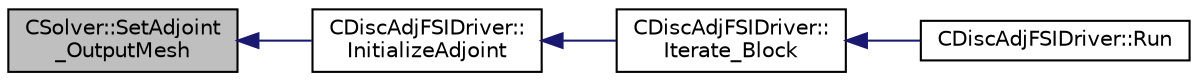 digraph "CSolver::SetAdjoint_OutputMesh"
{
  edge [fontname="Helvetica",fontsize="10",labelfontname="Helvetica",labelfontsize="10"];
  node [fontname="Helvetica",fontsize="10",shape=record];
  rankdir="LR";
  Node4271 [label="CSolver::SetAdjoint\l_OutputMesh",height=0.2,width=0.4,color="black", fillcolor="grey75", style="filled", fontcolor="black"];
  Node4271 -> Node4272 [dir="back",color="midnightblue",fontsize="10",style="solid",fontname="Helvetica"];
  Node4272 [label="CDiscAdjFSIDriver::\lInitializeAdjoint",height=0.2,width=0.4,color="black", fillcolor="white", style="filled",URL="$class_c_disc_adj_f_s_i_driver.html#a20e21898d3d908adcbc7706b34c21e8d",tooltip="Initialize the adjoint - set the objective funcition and the output of the adjoint iteration..."];
  Node4272 -> Node4273 [dir="back",color="midnightblue",fontsize="10",style="solid",fontname="Helvetica"];
  Node4273 [label="CDiscAdjFSIDriver::\lIterate_Block",height=0.2,width=0.4,color="black", fillcolor="white", style="filled",URL="$class_c_disc_adj_f_s_i_driver.html#a84949f139fa795b7d34d6ff77e82eb5c",tooltip="Iterate a certain block for adjoint FSI - may be the whole set of variables or independent and subite..."];
  Node4273 -> Node4274 [dir="back",color="midnightblue",fontsize="10",style="solid",fontname="Helvetica"];
  Node4274 [label="CDiscAdjFSIDriver::Run",height=0.2,width=0.4,color="black", fillcolor="white", style="filled",URL="$class_c_disc_adj_f_s_i_driver.html#a2e965d6e9c4dcfc296077cae225cab21",tooltip="Run a Discrete Adjoint iteration for the FSI problem. "];
}
